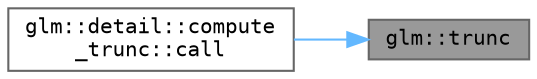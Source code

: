digraph "glm::trunc"
{
 // LATEX_PDF_SIZE
  bgcolor="transparent";
  edge [fontname=Terminal,fontsize=10,labelfontname=Helvetica,labelfontsize=10];
  node [fontname=Terminal,fontsize=10,shape=box,height=0.2,width=0.4];
  rankdir="RL";
  Node1 [label="glm::trunc",height=0.2,width=0.4,color="gray40", fillcolor="grey60", style="filled", fontcolor="black",tooltip=" "];
  Node1 -> Node2 [dir="back",color="steelblue1",style="solid"];
  Node2 [label="glm::detail::compute\l_trunc::call",height=0.2,width=0.4,color="grey40", fillcolor="white", style="filled",URL="$structglm_1_1detail_1_1compute__trunc.html#af98366516d2d8f4538d3488da306edd4",tooltip=" "];
}
